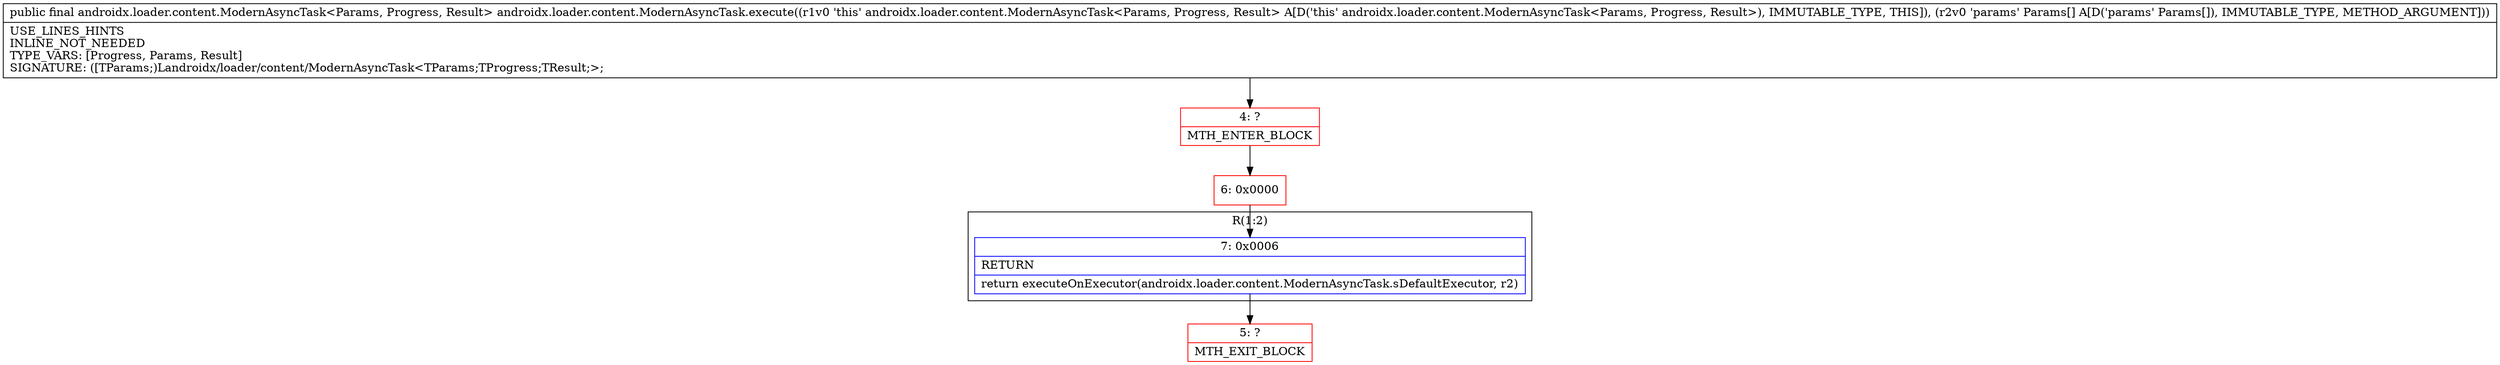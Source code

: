 digraph "CFG forandroidx.loader.content.ModernAsyncTask.execute([Ljava\/lang\/Object;)Landroidx\/loader\/content\/ModernAsyncTask;" {
subgraph cluster_Region_1455699614 {
label = "R(1:2)";
node [shape=record,color=blue];
Node_7 [shape=record,label="{7\:\ 0x0006|RETURN\l|return executeOnExecutor(androidx.loader.content.ModernAsyncTask.sDefaultExecutor, r2)\l}"];
}
Node_4 [shape=record,color=red,label="{4\:\ ?|MTH_ENTER_BLOCK\l}"];
Node_6 [shape=record,color=red,label="{6\:\ 0x0000}"];
Node_5 [shape=record,color=red,label="{5\:\ ?|MTH_EXIT_BLOCK\l}"];
MethodNode[shape=record,label="{public final androidx.loader.content.ModernAsyncTask\<Params, Progress, Result\> androidx.loader.content.ModernAsyncTask.execute((r1v0 'this' androidx.loader.content.ModernAsyncTask\<Params, Progress, Result\> A[D('this' androidx.loader.content.ModernAsyncTask\<Params, Progress, Result\>), IMMUTABLE_TYPE, THIS]), (r2v0 'params' Params[] A[D('params' Params[]), IMMUTABLE_TYPE, METHOD_ARGUMENT]))  | USE_LINES_HINTS\lINLINE_NOT_NEEDED\lTYPE_VARS: [Progress, Params, Result]\lSIGNATURE: ([TParams;)Landroidx\/loader\/content\/ModernAsyncTask\<TParams;TProgress;TResult;\>;\l}"];
MethodNode -> Node_4;Node_7 -> Node_5;
Node_4 -> Node_6;
Node_6 -> Node_7;
}

